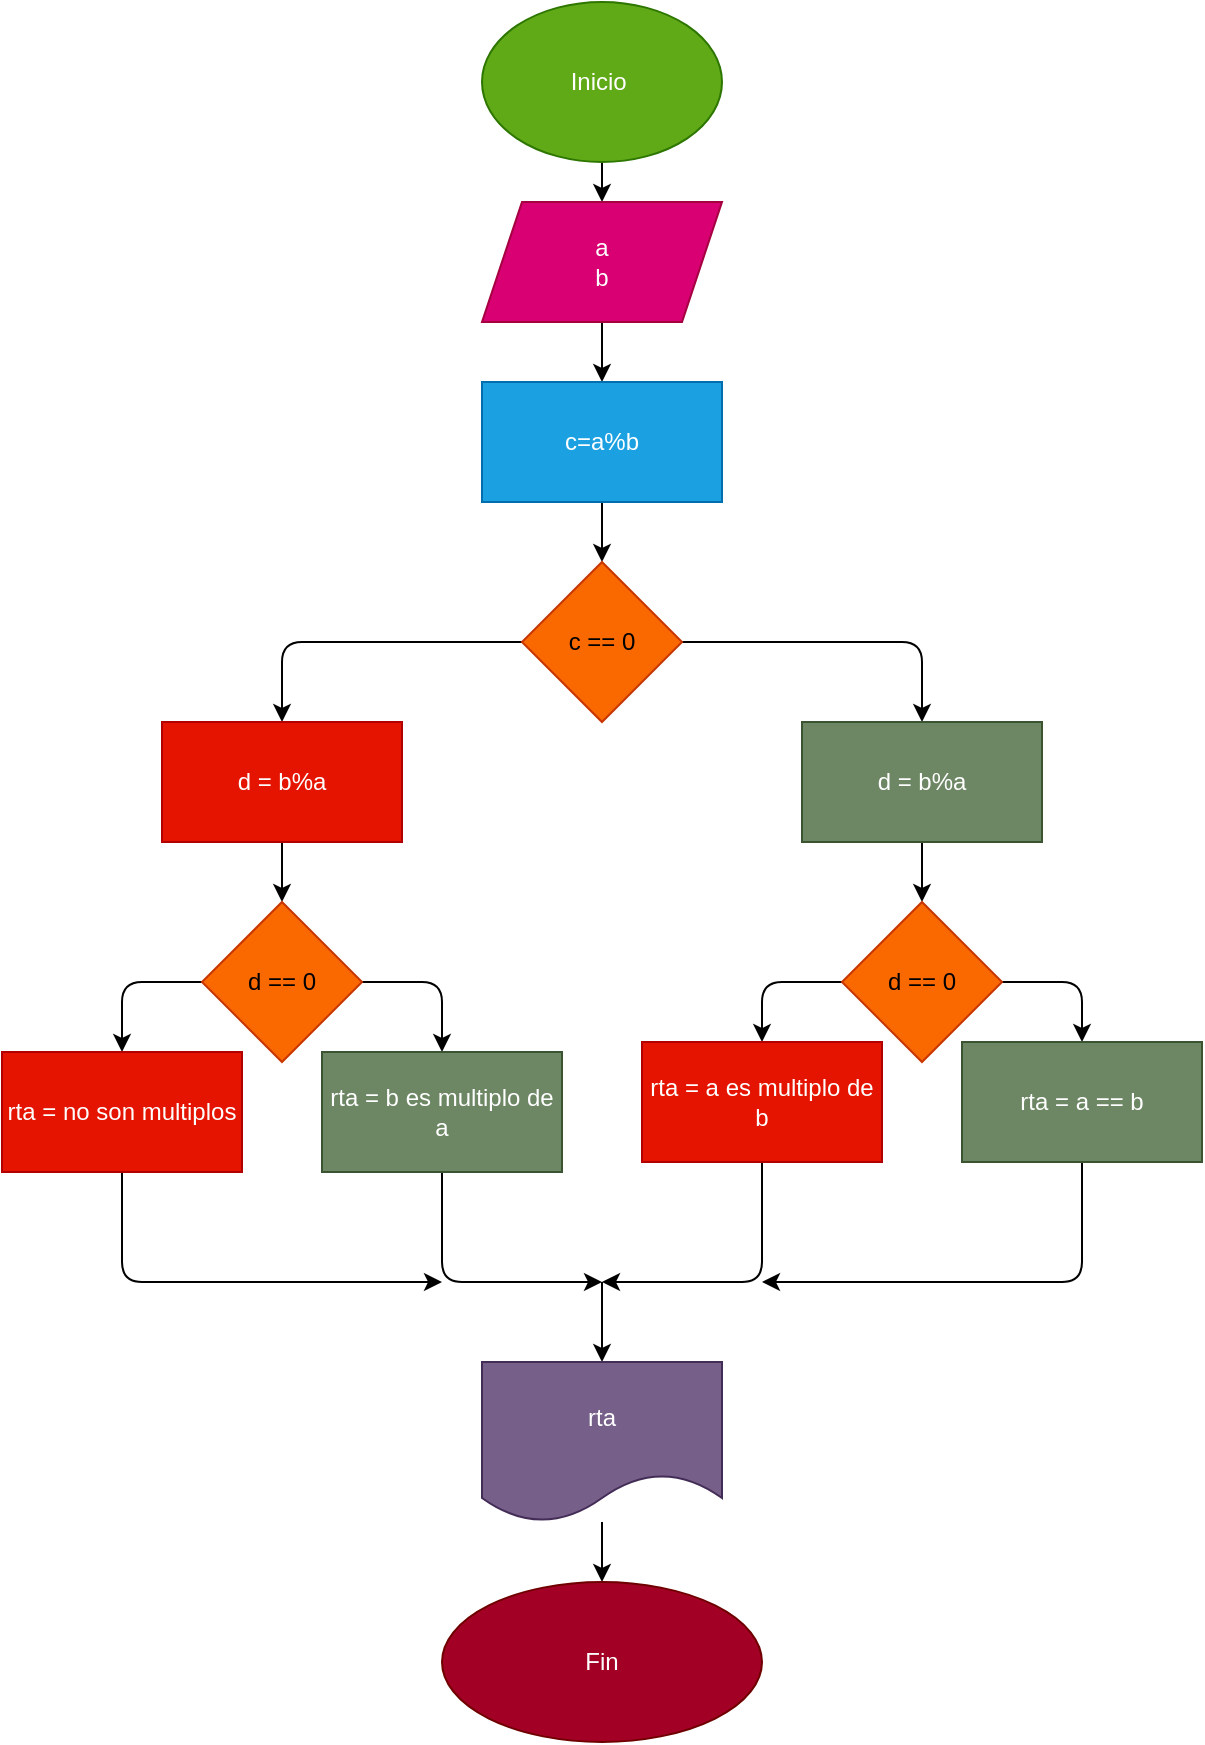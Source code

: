 <mxfile>
    <diagram id="EKegTltL_ZQMzsUaF4u1" name="Página-1">
        <mxGraphModel dx="832" dy="461" grid="1" gridSize="10" guides="1" tooltips="1" connect="1" arrows="1" fold="1" page="1" pageScale="1" pageWidth="827" pageHeight="1169" math="0" shadow="0">
            <root>
                <mxCell id="0"/>
                <mxCell id="1" parent="0"/>
                <mxCell id="4" value="" style="edgeStyle=none;html=1;" edge="1" parent="1" source="2" target="3">
                    <mxGeometry relative="1" as="geometry"/>
                </mxCell>
                <mxCell id="2" value="Inicio&amp;nbsp;" style="ellipse;whiteSpace=wrap;html=1;fillColor=#60a917;fontColor=#ffffff;strokeColor=#2D7600;" vertex="1" parent="1">
                    <mxGeometry x="340" width="120" height="80" as="geometry"/>
                </mxCell>
                <mxCell id="6" value="" style="edgeStyle=none;html=1;" edge="1" parent="1" source="3" target="5">
                    <mxGeometry relative="1" as="geometry"/>
                </mxCell>
                <mxCell id="3" value="a&lt;br&gt;b" style="shape=parallelogram;perimeter=parallelogramPerimeter;whiteSpace=wrap;html=1;fixedSize=1;fillColor=#d80073;fontColor=#ffffff;strokeColor=#A50040;" vertex="1" parent="1">
                    <mxGeometry x="340" y="100" width="120" height="60" as="geometry"/>
                </mxCell>
                <mxCell id="8" value="" style="edgeStyle=none;html=1;" edge="1" parent="1" source="5" target="7">
                    <mxGeometry relative="1" as="geometry"/>
                </mxCell>
                <mxCell id="5" value="c=a%b" style="whiteSpace=wrap;html=1;fillColor=#1ba1e2;fontColor=#ffffff;strokeColor=#006EAF;" vertex="1" parent="1">
                    <mxGeometry x="340" y="190" width="120" height="60" as="geometry"/>
                </mxCell>
                <mxCell id="10" value="" style="edgeStyle=none;html=1;" edge="1" parent="1" source="7" target="9">
                    <mxGeometry relative="1" as="geometry">
                        <Array as="points">
                            <mxPoint x="560" y="320"/>
                        </Array>
                    </mxGeometry>
                </mxCell>
                <mxCell id="12" value="" style="edgeStyle=none;html=1;" edge="1" parent="1" source="7" target="11">
                    <mxGeometry relative="1" as="geometry">
                        <Array as="points">
                            <mxPoint x="240" y="320"/>
                        </Array>
                    </mxGeometry>
                </mxCell>
                <mxCell id="7" value="c == 0" style="rhombus;whiteSpace=wrap;html=1;fillColor=#fa6800;fontColor=#000000;strokeColor=#C73500;" vertex="1" parent="1">
                    <mxGeometry x="360" y="280" width="80" height="80" as="geometry"/>
                </mxCell>
                <mxCell id="14" value="" style="edgeStyle=none;html=1;" edge="1" parent="1" source="9" target="13">
                    <mxGeometry relative="1" as="geometry"/>
                </mxCell>
                <mxCell id="9" value="d = b%a" style="whiteSpace=wrap;html=1;fillColor=#6d8764;fontColor=#ffffff;strokeColor=#3A5431;" vertex="1" parent="1">
                    <mxGeometry x="500" y="360" width="120" height="60" as="geometry"/>
                </mxCell>
                <mxCell id="20" value="" style="edgeStyle=none;html=1;" edge="1" parent="1" source="11" target="19">
                    <mxGeometry relative="1" as="geometry"/>
                </mxCell>
                <mxCell id="11" value="d = b%a" style="whiteSpace=wrap;html=1;fillColor=#e51400;fontColor=#ffffff;strokeColor=#B20000;" vertex="1" parent="1">
                    <mxGeometry x="180" y="360" width="120" height="60" as="geometry"/>
                </mxCell>
                <mxCell id="16" value="" style="edgeStyle=none;html=1;" edge="1" parent="1" source="13" target="15">
                    <mxGeometry relative="1" as="geometry">
                        <Array as="points">
                            <mxPoint x="640" y="490"/>
                        </Array>
                    </mxGeometry>
                </mxCell>
                <mxCell id="18" value="" style="edgeStyle=none;html=1;" edge="1" parent="1" source="13" target="17">
                    <mxGeometry relative="1" as="geometry">
                        <Array as="points">
                            <mxPoint x="480" y="490"/>
                        </Array>
                    </mxGeometry>
                </mxCell>
                <mxCell id="13" value="d == 0" style="rhombus;whiteSpace=wrap;html=1;fillColor=#fa6800;fontColor=#000000;strokeColor=#C73500;" vertex="1" parent="1">
                    <mxGeometry x="520" y="450" width="80" height="80" as="geometry"/>
                </mxCell>
                <mxCell id="26" style="edgeStyle=none;html=1;" edge="1" parent="1" source="15">
                    <mxGeometry relative="1" as="geometry">
                        <mxPoint x="480" y="640" as="targetPoint"/>
                        <Array as="points">
                            <mxPoint x="640" y="640"/>
                        </Array>
                    </mxGeometry>
                </mxCell>
                <mxCell id="15" value="rta = a == b" style="whiteSpace=wrap;html=1;fillColor=#6d8764;fontColor=#ffffff;strokeColor=#3A5431;" vertex="1" parent="1">
                    <mxGeometry x="580" y="520" width="120" height="60" as="geometry"/>
                </mxCell>
                <mxCell id="25" style="edgeStyle=none;html=1;" edge="1" parent="1" source="17">
                    <mxGeometry relative="1" as="geometry">
                        <mxPoint x="400" y="640" as="targetPoint"/>
                        <Array as="points">
                            <mxPoint x="480" y="640"/>
                        </Array>
                    </mxGeometry>
                </mxCell>
                <mxCell id="17" value="rta = a es multiplo de b" style="whiteSpace=wrap;html=1;fillColor=#e51400;fontColor=#ffffff;strokeColor=#B20000;" vertex="1" parent="1">
                    <mxGeometry x="420" y="520" width="120" height="60" as="geometry"/>
                </mxCell>
                <mxCell id="22" value="" style="edgeStyle=none;html=1;" edge="1" parent="1" source="19" target="21">
                    <mxGeometry relative="1" as="geometry">
                        <Array as="points">
                            <mxPoint x="320" y="490"/>
                        </Array>
                    </mxGeometry>
                </mxCell>
                <mxCell id="24" value="" style="edgeStyle=none;html=1;" edge="1" parent="1" source="19" target="23">
                    <mxGeometry relative="1" as="geometry">
                        <Array as="points">
                            <mxPoint x="160" y="490"/>
                        </Array>
                    </mxGeometry>
                </mxCell>
                <mxCell id="19" value="d == 0" style="rhombus;whiteSpace=wrap;html=1;fillColor=#fa6800;fontColor=#000000;strokeColor=#C73500;" vertex="1" parent="1">
                    <mxGeometry x="200" y="450" width="80" height="80" as="geometry"/>
                </mxCell>
                <mxCell id="27" style="edgeStyle=none;html=1;" edge="1" parent="1" source="21">
                    <mxGeometry relative="1" as="geometry">
                        <mxPoint x="400" y="640" as="targetPoint"/>
                        <Array as="points">
                            <mxPoint x="320" y="640"/>
                        </Array>
                    </mxGeometry>
                </mxCell>
                <mxCell id="21" value="rta = b es multiplo de a" style="whiteSpace=wrap;html=1;fillColor=#6d8764;fontColor=#ffffff;strokeColor=#3A5431;" vertex="1" parent="1">
                    <mxGeometry x="260" y="525" width="120" height="60" as="geometry"/>
                </mxCell>
                <mxCell id="28" style="edgeStyle=none;html=1;" edge="1" parent="1" source="23">
                    <mxGeometry relative="1" as="geometry">
                        <mxPoint x="320" y="640" as="targetPoint"/>
                        <Array as="points">
                            <mxPoint x="160" y="640"/>
                        </Array>
                    </mxGeometry>
                </mxCell>
                <mxCell id="23" value="rta = no son multiplos" style="whiteSpace=wrap;html=1;fillColor=#e51400;fontColor=#ffffff;strokeColor=#B20000;" vertex="1" parent="1">
                    <mxGeometry x="100" y="525" width="120" height="60" as="geometry"/>
                </mxCell>
                <mxCell id="29" value="" style="endArrow=classic;html=1;entryX=0.5;entryY=0;entryDx=0;entryDy=0;" edge="1" parent="1" target="30">
                    <mxGeometry width="50" height="50" relative="1" as="geometry">
                        <mxPoint x="400" y="640" as="sourcePoint"/>
                        <mxPoint x="400" y="680" as="targetPoint"/>
                    </mxGeometry>
                </mxCell>
                <mxCell id="32" value="" style="edgeStyle=none;html=1;" edge="1" parent="1" source="30" target="31">
                    <mxGeometry relative="1" as="geometry"/>
                </mxCell>
                <mxCell id="30" value="rta" style="shape=document;whiteSpace=wrap;html=1;boundedLbl=1;fillColor=#76608a;fontColor=#ffffff;strokeColor=#432D57;" vertex="1" parent="1">
                    <mxGeometry x="340" y="680" width="120" height="80" as="geometry"/>
                </mxCell>
                <mxCell id="31" value="Fin" style="ellipse;whiteSpace=wrap;html=1;fillColor=#a20025;fontColor=#ffffff;strokeColor=#6F0000;" vertex="1" parent="1">
                    <mxGeometry x="320" y="790" width="160" height="80" as="geometry"/>
                </mxCell>
            </root>
        </mxGraphModel>
    </diagram>
</mxfile>